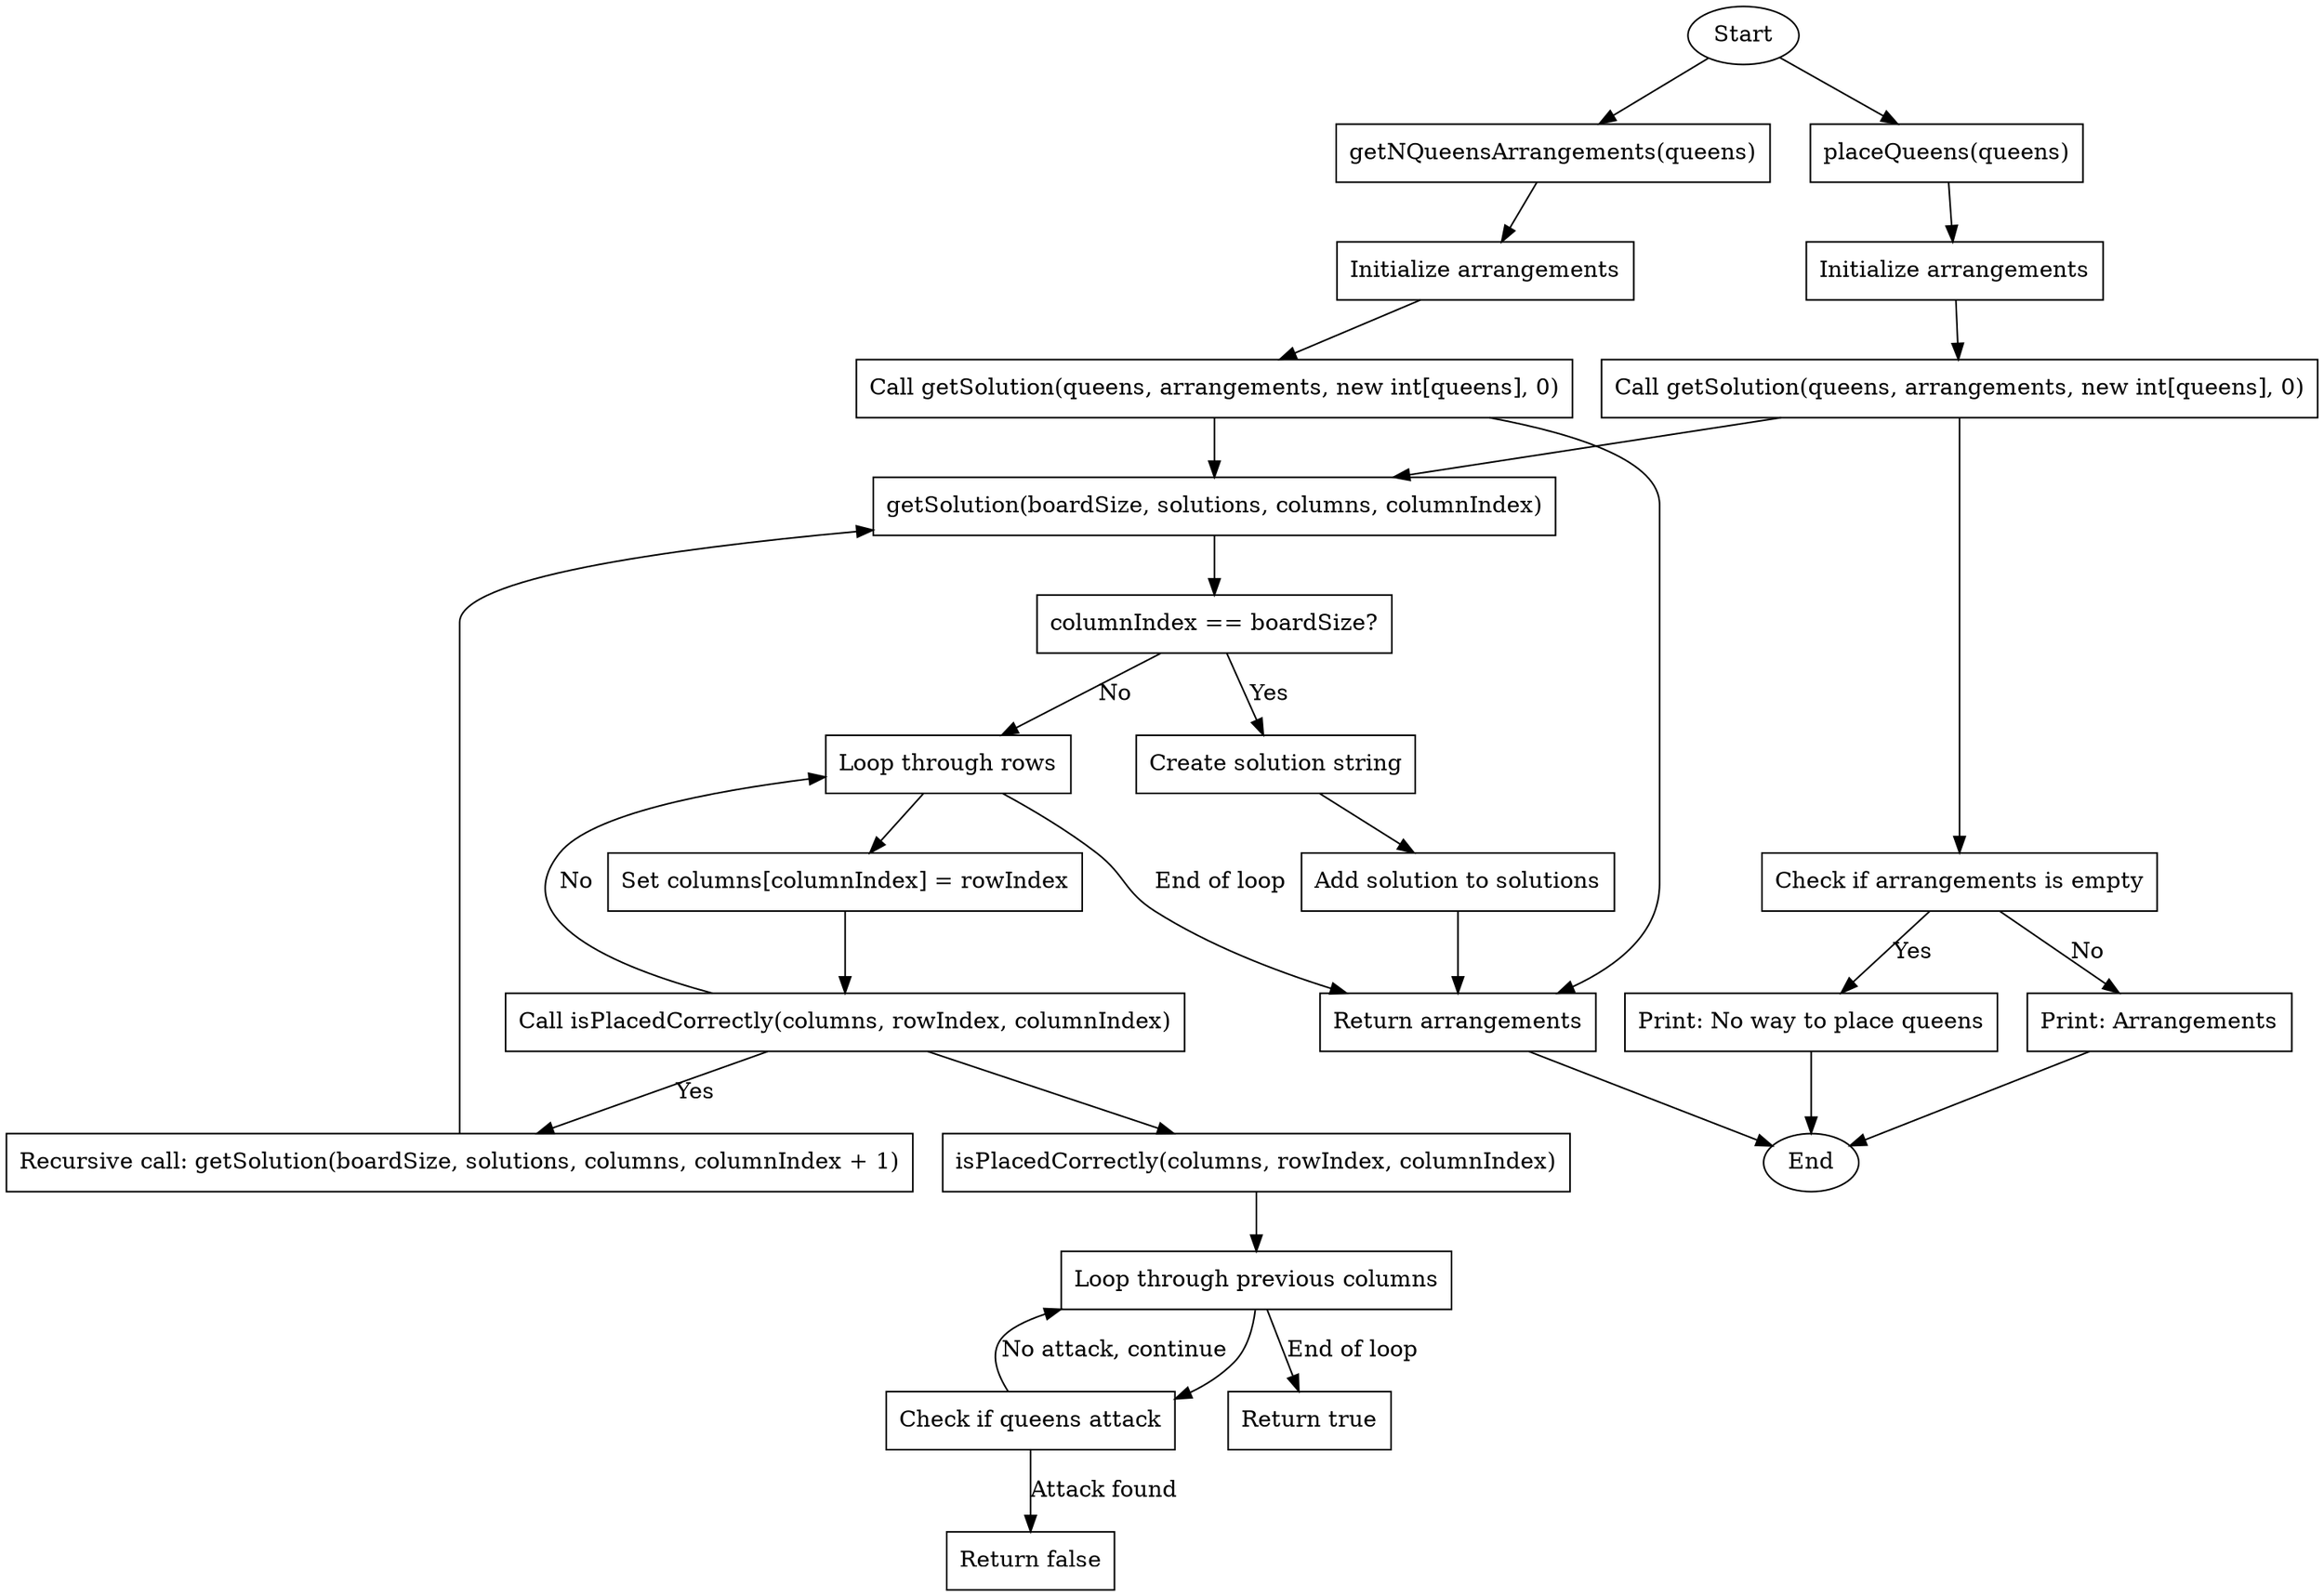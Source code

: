 digraph NQueensControlFlow {
    node [shape=rectangle];
    
    start [label="Start", shape=ellipse];
    end [label="End", shape=ellipse];
    
    // getNQueensArrangements method
    getNQueensArrangements [label="getNQueensArrangements(queens)"];
    initArrangements [label="Initialize arrangements"];
    callGetSolution1 [label="Call getSolution(queens, arrangements, new int[queens], 0)"];
    returnArrangements [label="Return arrangements"];
    
    // placeQueens method
    placeQueens [label="placeQueens(queens)"];
    initArrangements2 [label="Initialize arrangements"];
    callGetSolution2 [label="Call getSolution(queens, arrangements, new int[queens], 0)"];
    checkArrangements [label="Check if arrangements is empty"];
    printNoSolution [label="Print: No way to place queens"];
    printArrangements [label="Print: Arrangements"];
    
    // getSolution method
    getSolution [label="getSolution(boardSize, solutions, columns, columnIndex)"];
    checkColumnIndex [label="columnIndex == boardSize?"];
    createSolution [label="Create solution string"];
    addSolution [label="Add solution to solutions"];
    loopRows [label="Loop through rows"];
    setColumn [label="Set columns[columnIndex] = rowIndex"];
    checkPlacement [label="Call isPlacedCorrectly(columns, rowIndex, columnIndex)"];
    recursiveCall [label="Recursive call: getSolution(boardSize, solutions, columns, columnIndex + 1)"];
    
    // isPlacedCorrectly method
    isPlacedCorrectly [label="isPlacedCorrectly(columns, rowIndex, columnIndex)"];
    loopPrevColumns [label="Loop through previous columns"];
    checkAttack [label="Check if queens attack"];
    returnTrue [label="Return true"];
    returnFalse [label="Return false"];
    
    // Control flow
    start -> getNQueensArrangements;
    getNQueensArrangements -> initArrangements -> callGetSolution1 -> returnArrangements -> end;
    
    start -> placeQueens;
    placeQueens -> initArrangements2 -> callGetSolution2 -> checkArrangements;
    checkArrangements -> printNoSolution [label="Yes"];
    checkArrangements -> printArrangements [label="No"];
    printNoSolution -> end;
    printArrangements -> end;
    
    callGetSolution1 -> getSolution;
    callGetSolution2 -> getSolution;
    getSolution -> checkColumnIndex;
    checkColumnIndex -> createSolution [label="Yes"];
    createSolution -> addSolution -> returnArrangements;
    checkColumnIndex -> loopRows [label="No"];
    loopRows -> setColumn -> checkPlacement;
    checkPlacement -> recursiveCall [label="Yes"];
    recursiveCall -> getSolution;
    checkPlacement -> loopRows [label="No"];
    loopRows -> returnArrangements [label="End of loop"];
    
    checkPlacement -> isPlacedCorrectly;
    isPlacedCorrectly -> loopPrevColumns -> checkAttack;
    checkAttack -> returnFalse [label="Attack found"];
    checkAttack -> loopPrevColumns [label="No attack, continue"];
    loopPrevColumns -> returnTrue [label="End of loop"];
}